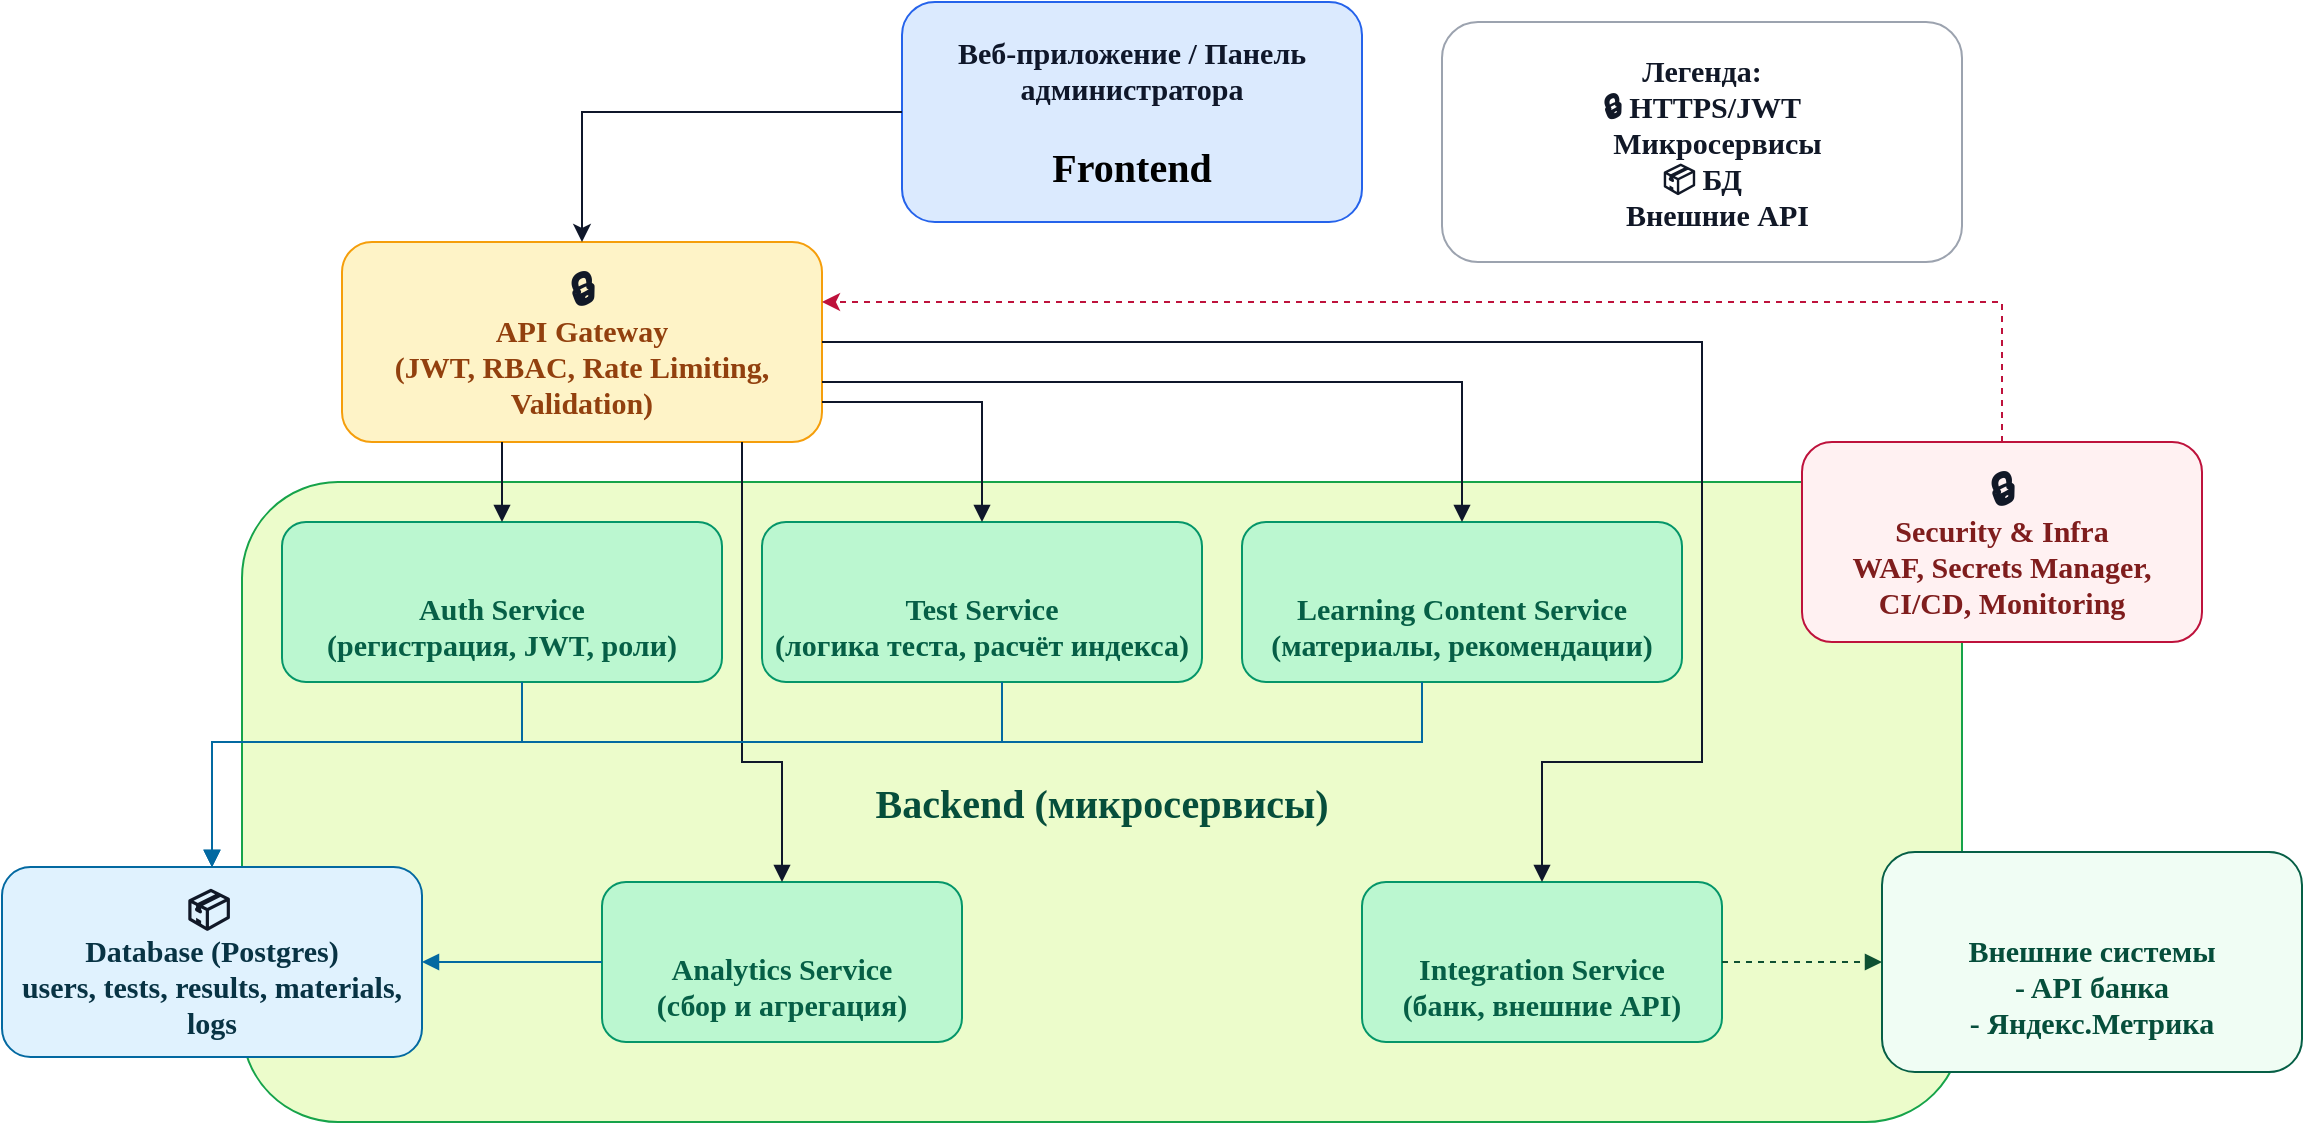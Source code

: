 <mxfile version="28.2.5">
  <diagram id="architect" name="Architecture">
    <mxGraphModel dx="1810" dy="2026" grid="1" gridSize="10" guides="1" tooltips="1" connect="1" arrows="1" fold="1" page="1" pageScale="1" pageWidth="850" pageHeight="1100" math="0" shadow="0">
      <root>
        <mxCell id="0" />
        <mxCell id="1" parent="0" />
        <mxCell id="frontend" value="Веб-приложение / Панель администратора&lt;div&gt;&lt;br&gt;&lt;/div&gt;&lt;div&gt;&lt;span style=&quot;font-size: 20px;&quot;&gt;&lt;font style=&quot;color: rgb(0, 0, 0);&quot;&gt;Frontend&lt;/font&gt;&lt;/span&gt;&lt;/div&gt;" style="rounded=1;whiteSpace=wrap;html=1;fillColor=#dbeafe;strokeColor=#2563eb;fontSize=15;fontColor=#0f172a;fontFamily=Exo 2;fontSource=https%3A%2F%2Ffonts.googleapis.com%2Fcss%3Ffamily%3DExo%2B2;fontStyle=1" parent="1" vertex="1">
          <mxGeometry x="690" y="-60" width="230" height="110" as="geometry" />
        </mxCell>
        <mxCell id="gateway" value="&lt;div&gt;&lt;span style=&quot;color: rgb(17, 24, 39); font-size: 20px;&quot;&gt;🔒&lt;/span&gt;&lt;/div&gt;API Gateway&lt;div&gt;(JWT, RBAC, Rate Limiting, Validation)&lt;/div&gt;" style="rounded=1;whiteSpace=wrap;html=1;fillColor=#fef3c7;strokeColor=#f59e0b;fontSize=15;fontColor=#92400e;fontFamily=Exo 2;fontSource=https%3A%2F%2Ffonts.googleapis.com%2Fcss%3Ffamily%3DExo%2B2;fontStyle=1" parent="1" vertex="1">
          <mxGeometry x="410" y="60" width="240" height="100" as="geometry" />
        </mxCell>
        <mxCell id="backendGroup" value="&lt;font style=&quot;font-size: 20px;&quot;&gt;Backend (микросервисы)&lt;/font&gt;" style="rounded=1;whiteSpace=wrap;html=1;fillColor=#ecfccb;strokeColor=#16a34a;fontSize=15;fontColor=#064e3b;fontFamily=Exo 2;fontSource=https%3A%2F%2Ffonts.googleapis.com%2Fcss%3Ffamily%3DExo%2B2;fontStyle=1" parent="1" vertex="1">
          <mxGeometry x="360" y="180" width="860" height="320" as="geometry" />
        </mxCell>
        <mxCell id="auth" value="&lt;div style=&quot;&quot;&gt;&lt;span style=&quot;color: rgb(17, 24, 39); font-size: 20px;&quot;&gt;🧩&lt;/span&gt;&lt;/div&gt;Auth Service&lt;div&gt;(регистрация, JWT, роли)&lt;/div&gt;" style="rounded=1;whiteSpace=wrap;html=1;fillColor=#bbf7d0;strokeColor=#059669;fontSize=15;fontColor=#065f46;fontFamily=Exo 2;fontSource=https%3A%2F%2Ffonts.googleapis.com%2Fcss%3Ffamily%3DExo%2B2;fontStyle=1;align=center;" parent="1" vertex="1">
          <mxGeometry x="380" y="200" width="220" height="80" as="geometry" />
        </mxCell>
        <mxCell id="testsvc" value="&lt;div style=&quot;&quot;&gt;&lt;span style=&quot;color: rgb(17, 24, 39);&quot;&gt;&lt;font style=&quot;font-size: 20px;&quot;&gt;🧩&lt;/font&gt;&lt;/span&gt;&lt;/div&gt;Test Service&lt;div&gt;(логика теста, расчёт индекса)&lt;/div&gt;" style="rounded=1;whiteSpace=wrap;html=1;fillColor=#bbf7d0;strokeColor=#059669;fontSize=15;fontColor=#065f46;fontFamily=Exo 2;fontSource=https%3A%2F%2Ffonts.googleapis.com%2Fcss%3Ffamily%3DExo%2B2;fontStyle=1;align=center;" parent="1" vertex="1">
          <mxGeometry x="620" y="200" width="220" height="80" as="geometry" />
        </mxCell>
        <mxCell id="content" value="&lt;div&gt;&lt;span style=&quot;color: rgb(17, 24, 39); font-size: 20px; text-align: left;&quot;&gt;🧩&lt;/span&gt;&lt;/div&gt;Learning Content Service&lt;div&gt;(материалы, рекомендации)&lt;/div&gt;" style="rounded=1;whiteSpace=wrap;html=1;fillColor=#bbf7d0;strokeColor=#059669;fontSize=15;fontColor=#065f46;fontFamily=Exo 2;fontSource=https%3A%2F%2Ffonts.googleapis.com%2Fcss%3Ffamily%3DExo%2B2;fontStyle=1" parent="1" vertex="1">
          <mxGeometry x="860" y="200" width="220" height="80" as="geometry" />
        </mxCell>
        <mxCell id="analytics" value="&lt;div&gt;&lt;span style=&quot;color: rgb(17, 24, 39); font-size: 20px; text-align: left;&quot;&gt;🧩&lt;/span&gt;&lt;/div&gt;Analytics Service&lt;div&gt;(сбор и агрегация)&lt;/div&gt;" style="rounded=1;whiteSpace=wrap;html=1;fillColor=#bbf7d0;strokeColor=#059669;fontSize=15;fontColor=#065f46;fontFamily=Exo 2;fontSource=https%3A%2F%2Ffonts.googleapis.com%2Fcss%3Ffamily%3DExo%2B2;fontStyle=1" parent="1" vertex="1">
          <mxGeometry x="540" y="380" width="180" height="80" as="geometry" />
        </mxCell>
        <mxCell id="integration" value="&lt;div&gt;&lt;span style=&quot;color: rgb(17, 24, 39); font-size: 20px; text-align: left;&quot;&gt;🧩&lt;/span&gt;&lt;/div&gt;Integration Service&lt;div&gt;(банк, внешние API)&lt;/div&gt;" style="rounded=1;whiteSpace=wrap;html=1;fillColor=#bbf7d0;strokeColor=#059669;fontSize=15;fontColor=#065f46;fontFamily=Exo 2;fontSource=https%3A%2F%2Ffonts.googleapis.com%2Fcss%3Ffamily%3DExo%2B2;fontStyle=1" parent="1" vertex="1">
          <mxGeometry x="920" y="380" width="180" height="80" as="geometry" />
        </mxCell>
        <mxCell id="database" value="&lt;div&gt;&lt;div&gt;&lt;div style=&quot;&quot;&gt;&lt;font style=&quot;color: light-dark(rgb(17, 24, 39), rgb(212, 218, 231)); background-color: transparent; font-size: 20px;&quot;&gt;📦&lt;/font&gt;&lt;span style=&quot;color: light-dark(rgb(17, 24, 39), rgb(212, 218, 231)); background-color: transparent;&quot;&gt;&amp;nbsp;&lt;/span&gt;&lt;/div&gt;&lt;div&gt;&lt;/div&gt;&lt;/div&gt;&lt;div&gt;&lt;span style=&quot;background-color: transparent; color: light-dark(rgb(8, 51, 68), rgb(170, 207, 221));&quot;&gt;Database (Postgres)&lt;/span&gt;&lt;/div&gt;&lt;div&gt;users, tests, results, materials, logs&lt;/div&gt;&lt;/div&gt;" style="rounded=1;whiteSpace=wrap;html=1;fillColor=#e0f2fe;strokeColor=#0369a1;fontSize=15;fontColor=#083344;fontFamily=Exo 2;fontSource=https%3A%2F%2Ffonts.googleapis.com%2Fcss%3Ffamily%3DExo%2B2;fontStyle=1" parent="1" vertex="1">
          <mxGeometry x="240" y="372.5" width="210" height="95" as="geometry" />
        </mxCell>
        <mxCell id="external" value="&lt;div style=&quot;&quot;&gt;&lt;span style=&quot;color: rgb(17, 24, 39);&quot;&gt;&lt;font style=&quot;font-size: 20px;&quot;&gt;🔗&lt;/font&gt;&lt;/span&gt;&lt;/div&gt;Внешние системы&lt;div&gt;- API банка&lt;/div&gt;&lt;div&gt;- Яндекс.Метрика&lt;/div&gt;" style="rounded=1;whiteSpace=wrap;html=1;fillColor=#f0fdf4;strokeColor=#065f46;fontSize=15;fontColor=#064e3b;fontFamily=Exo 2;fontSource=https%3A%2F%2Ffonts.googleapis.com%2Fcss%3Ffamily%3DExo%2B2;fontStyle=1;align=center;" parent="1" vertex="1">
          <mxGeometry x="1180" y="365" width="210" height="110" as="geometry" />
        </mxCell>
        <mxCell id="security" value="&lt;div&gt;&lt;span style=&quot;color: rgb(17, 24, 39);&quot;&gt;&lt;font style=&quot;font-size: 20px;&quot;&gt;🔒&lt;/font&gt;&lt;/span&gt;&lt;/div&gt;Security &amp;amp; Infra&lt;div&gt;WAF, Secrets Manager, CI/CD, Monitoring&lt;/div&gt;" style="rounded=1;whiteSpace=wrap;html=1;fillColor=#fff1f2;strokeColor=#be123c;fontSize=15;fontColor=#7f1d1d;fontFamily=Exo 2;fontSource=https%3A%2F%2Ffonts.googleapis.com%2Fcss%3Ffamily%3DExo%2B2;fontStyle=1" parent="1" vertex="1">
          <mxGeometry x="1140" y="160" width="200" height="100" as="geometry" />
        </mxCell>
        <mxCell id="c1" style="edgeStyle=orthogonalEdgeStyle;rounded=0;orthogonalLoop=1;jettySize=auto;html=1;strokeColor=#0f172a;endArrow=classic;fontFamily=Exo 2;fontSource=https%3A%2F%2Ffonts.googleapis.com%2Fcss%3Ffamily%3DExo%2B2;fontSize=15;fontStyle=1" parent="1" source="frontend" target="gateway" edge="1">
          <mxGeometry relative="1" as="geometry" />
        </mxCell>
        <mxCell id="c2" style="edgeStyle=orthogonalEdgeStyle;rounded=0;html=1;strokeColor=#0f172a;endArrow=block;fontFamily=Exo 2;fontSource=https%3A%2F%2Ffonts.googleapis.com%2Fcss%3Ffamily%3DExo%2B2;fontSize=15;fontStyle=1" parent="1" source="gateway" target="auth" edge="1">
          <mxGeometry relative="1" as="geometry">
            <Array as="points">
              <mxPoint x="490" y="170" />
              <mxPoint x="490" y="170" />
            </Array>
          </mxGeometry>
        </mxCell>
        <mxCell id="c3" style="edgeStyle=orthogonalEdgeStyle;rounded=0;html=1;strokeColor=#0f172a;endArrow=block;fontFamily=Exo 2;fontSource=https%3A%2F%2Ffonts.googleapis.com%2Fcss%3Ffamily%3DExo%2B2;fontSize=15;fontStyle=1" parent="1" source="gateway" target="testsvc" edge="1">
          <mxGeometry relative="1" as="geometry">
            <Array as="points">
              <mxPoint x="730" y="140" />
            </Array>
          </mxGeometry>
        </mxCell>
        <mxCell id="c4" style="edgeStyle=orthogonalEdgeStyle;rounded=0;html=1;strokeColor=#0f172a;endArrow=block;fontFamily=Exo 2;fontSource=https%3A%2F%2Ffonts.googleapis.com%2Fcss%3Ffamily%3DExo%2B2;fontSize=15;fontStyle=1" parent="1" source="gateway" target="content" edge="1">
          <mxGeometry relative="1" as="geometry">
            <Array as="points">
              <mxPoint x="970" y="130" />
            </Array>
          </mxGeometry>
        </mxCell>
        <mxCell id="c5" style="edgeStyle=orthogonalEdgeStyle;rounded=0;html=1;strokeColor=#0f172a;endArrow=block;fontFamily=Exo 2;fontSource=https%3A%2F%2Ffonts.googleapis.com%2Fcss%3Ffamily%3DExo%2B2;fontSize=15;fontStyle=1;entryX=0.5;entryY=0;entryDx=0;entryDy=0;" parent="1" source="gateway" target="analytics" edge="1">
          <mxGeometry relative="1" as="geometry">
            <Array as="points">
              <mxPoint x="610" y="320" />
              <mxPoint x="630" y="320" />
            </Array>
          </mxGeometry>
        </mxCell>
        <mxCell id="c6" style="edgeStyle=orthogonalEdgeStyle;rounded=0;html=1;strokeColor=#0f172a;endArrow=block;fontFamily=Exo 2;fontSource=https%3A%2F%2Ffonts.googleapis.com%2Fcss%3Ffamily%3DExo%2B2;fontSize=15;fontStyle=1;entryX=0.5;entryY=0;entryDx=0;entryDy=0;" parent="1" source="gateway" target="integration" edge="1">
          <mxGeometry relative="1" as="geometry">
            <Array as="points">
              <mxPoint x="1090" y="110" />
              <mxPoint x="1090" y="320" />
              <mxPoint x="1010" y="320" />
            </Array>
          </mxGeometry>
        </mxCell>
        <mxCell id="c7" style="edgeStyle=orthogonalEdgeStyle;rounded=0;html=1;strokeColor=#0369a1;endArrow=block;dashed=0;fontFamily=Exo 2;fontSource=https%3A%2F%2Ffonts.googleapis.com%2Fcss%3Ffamily%3DExo%2B2;fontSize=15;fontStyle=1" parent="1" source="testsvc" target="database" edge="1">
          <mxGeometry relative="1" as="geometry">
            <Array as="points">
              <mxPoint x="740" y="310" />
            </Array>
          </mxGeometry>
        </mxCell>
        <mxCell id="c8" style="edgeStyle=orthogonalEdgeStyle;rounded=0;html=1;strokeColor=#0369a1;endArrow=block;fontFamily=Exo 2;fontSource=https%3A%2F%2Ffonts.googleapis.com%2Fcss%3Ffamily%3DExo%2B2;fontSize=15;fontStyle=1" parent="1" source="auth" target="database" edge="1">
          <mxGeometry relative="1" as="geometry">
            <Array as="points">
              <mxPoint x="500" y="310" />
            </Array>
          </mxGeometry>
        </mxCell>
        <mxCell id="c9" style="edgeStyle=orthogonalEdgeStyle;rounded=0;html=1;strokeColor=#0369a1;endArrow=block;fontFamily=Exo 2;fontSource=https%3A%2F%2Ffonts.googleapis.com%2Fcss%3Ffamily%3DExo%2B2;fontSize=15;fontStyle=1" parent="1" source="content" target="database" edge="1">
          <mxGeometry relative="1" as="geometry">
            <Array as="points">
              <mxPoint x="950" y="310" />
            </Array>
          </mxGeometry>
        </mxCell>
        <mxCell id="c10" style="edgeStyle=orthogonalEdgeStyle;rounded=0;html=1;strokeColor=#0369a1;endArrow=block;fontFamily=Exo 2;fontSource=https%3A%2F%2Ffonts.googleapis.com%2Fcss%3Ffamily%3DExo%2B2;fontSize=15;fontStyle=1" parent="1" source="analytics" target="database" edge="1">
          <mxGeometry relative="1" as="geometry" />
        </mxCell>
        <mxCell id="c11" style="edgeStyle=orthogonalEdgeStyle;rounded=0;html=1;strokeColor=#0f5132;endArrow=block;dashed=1;fontFamily=Exo 2;fontSource=https%3A%2F%2Ffonts.googleapis.com%2Fcss%3Ffamily%3DExo%2B2;fontSize=15;fontStyle=1" parent="1" source="integration" target="external" edge="1">
          <mxGeometry relative="1" as="geometry" />
        </mxCell>
        <mxCell id="secLine" style="edgeStyle=orthogonalEdgeStyle;rounded=0;html=1;strokeColor=#be123c;dashed=1;fontFamily=Exo 2;fontSource=https%3A%2F%2Ffonts.googleapis.com%2Fcss%3Ffamily%3DExo%2B2;fontSize=15;fontStyle=1" parent="1" source="security" target="gateway" edge="1">
          <mxGeometry relative="1" as="geometry">
            <Array as="points">
              <mxPoint x="830" y="90" />
              <mxPoint x="830" y="90" />
            </Array>
          </mxGeometry>
        </mxCell>
        <mxCell id="legend" value="Легенда:&lt;div&gt;🔒 HTTPS/JWT&lt;/div&gt;&lt;div&gt;🧩 Микросервисы&lt;/div&gt;&lt;div&gt;&lt;span style=&quot;text-align: left; background-color: transparent; color: light-dark(rgb(17, 24, 39), rgb(212, 218, 231));&quot;&gt;📦&lt;/span&gt;&amp;nbsp;БД&lt;/div&gt;&lt;div&gt;🔗 Внешние API&lt;/div&gt;" style="rounded=1;whiteSpace=wrap;html=1;fillColor=#ffffff;strokeColor=#9ca3af;fontSize=15;fontColor=#111827;fontFamily=Exo 2;fontSource=https%3A%2F%2Ffonts.googleapis.com%2Fcss%3Ffamily%3DExo%2B2;fontStyle=1" parent="1" vertex="1">
          <mxGeometry x="960" y="-50" width="260" height="120" as="geometry" />
        </mxCell>
      </root>
    </mxGraphModel>
  </diagram>
</mxfile>
